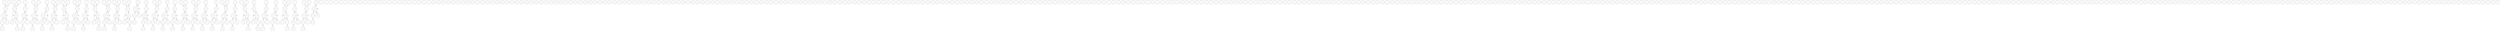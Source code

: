 graph G {
    node [shape=circle, width=1.0, height=1.0, fixedsize=true, fontsize=5];
    system_0_5 -- control_ancilla_9_th_3 [label="13"];
    system_4_7 -- control_ancilla_9_th_19 [label="11"];
    system_4_6 -- control_ancilla_9_th_19 [label="12"];
    system_0_2 -- control_ancilla_9_th_1 [label="20"];
    system_1_6 -- control_ancilla_9_th_8 [label="12"];
    system_5_7 -- control_ancilla_9_th_23 [label="12"];
    system_1_5 -- control_ancilla_9_th_8 [label="12"];
    system_7_3 -- control_ancilla_9_th_28 [label="12"];
    system_2_7 -- control_ancilla_9_th_12 [label="13"];
    system_7_2 -- control_ancilla_9_th_28 [label="12"];
    system_6_1 -- control_ancilla_9_th_24 [label="12"];
    system_2_6 -- control_ancilla_9_th_12 [label="12"];
    system_3_7 -- control_ancilla_9_th_16 [label="12"];
    system_4_2 -- control_ancilla_9_th_17 [label="15"];
    system_7_5 -- control_ancilla_9_th_29 [label="15"];
    system_5_3 -- control_ancilla_9_th_21 [label="15"];
    system_7_4 -- control_ancilla_9_th_29 [label="12"];
    system_5_2 -- control_ancilla_9_th_21 [label="12"];
    system_6_3 -- control_ancilla_9_th_25 [label="12"];
    control_ancilla_8_th_28 -- control_9_th_28 [label="14"];
    control_ancilla_8_th_27 -- control_9_th_27 [label="14"];
    control_ancilla_8_th_26 -- control_9_th_26 [label="14"];
    control_ancilla_8_th_24 -- control_9_th_24 [label="14"];
    control_ancilla_8_th_23 -- control_9_th_23 [label="14"];
    control_ancilla_8_th_22 -- control_9_th_22 [label="14"];
    control_ancilla_8_th_21 -- control_9_th_21 [label="14"];
    control_ancilla_8_th_20 -- control_9_th_20 [label="14"];
    control_ancilla_8_th_15 -- control_9_th_15 [label="14"];
    control_ancilla_8_th_14 -- control_9_th_14 [label="14"];
    control_ancilla_8_th_8 -- control_9_th_8 [label="14"];
    control_ancilla_8_th_7 -- control_9_th_7 [label="14"];
    control_ancilla_8_th_6 -- control_9_th_6 [label="14"];
    control_ancilla_8_th_4 -- control_9_th_4 [label="14"];
    control_ancilla_8_th_1 -- control_9_th_1 [label="14"];
    control_ancilla_8_th_0 -- control_9_th_0 [label="14"];
    system_3_3 -- control_ancilla_9_th_14 [label="15"];
    system_3_2 -- control_ancilla_9_th_14 [label="12"];
    system_0_7 -- control_ancilla_9_th_5 [label="21"];
    system_7_7 -- control_ancilla_9_th_30 [label="15"];
    system_0_3 -- control_ancilla_9_th_2 [label="21"];
    system_5_5 -- control_ancilla_9_th_22 [label="14"];
    system_2_4 -- control_ancilla_9_th_11 [label="13"];
    system_1_3 -- control_ancilla_9_th_7 [label="14"];
    system_7_6 -- control_ancilla_9_th_30 [label="12"];
    system_5_4 -- control_ancilla_9_th_22 [label="11"];
    control_ancilla_8_th_14 -- control_ancilla_7_th_14 [label="21"];
    control_ancilla_9_th_29 -- control_ancilla_8_th_29 [label="42"];
    control_ancilla_9_th_28 -- control_ancilla_8_th_28 [label="42"];
    control_ancilla_9_th_27 -- control_9_th_27 [label="14"];
    control_ancilla_9_th_27 -- control_ancilla_8_th_27 [label="42"];
    control_ancilla_9_th_25 -- control_9_th_25 [label="14"];
    control_ancilla_9_th_25 -- control_ancilla_8_th_25 [label="42"];
    control_ancilla_8_th_13 -- control_ancilla_7_th_13 [label="21"];
    control_ancilla_9_th_24 -- control_ancilla_8_th_24 [label="42"];
    control_ancilla_9_th_22 -- control_9_th_22 [label="14"];
    control_ancilla_9_th_23 -- control_9_th_23 [label="14"];
    control_ancilla_9_th_19 -- control_9_th_19 [label="14"];
    control_ancilla_9_th_19 -- control_ancilla_8_th_19 [label="42"];
    control_ancilla_9_th_18 -- control_9_th_18 [label="14"];
    control_ancilla_9_th_18 -- control_ancilla_8_th_18 [label="42"];
    control_ancilla_9_th_17 -- control_9_th_17 [label="14"];
    control_ancilla_9_th_16 -- control_ancilla_8_th_16 [label="42"];
    control_ancilla_7_th_9 -- control_ancilla_6_th_9 [label="11"];
    control_ancilla_9_th_15 -- control_9_th_15 [label="14"];
    control_ancilla_9_th_14 -- control_ancilla_8_th_14 [label="42"];
    control_ancilla_9_th_10 -- control_ancilla_8_th_10 [label="42"];
    control_ancilla_7_th_31 -- control_ancilla_6_th_31 [label="11"];
    control_ancilla_9_th_6 -- control_ancilla_8_th_6 [label="42"];
    control_ancilla_9_th_3 -- control_ancilla_8_th_3 [label="42"];
    control_ancilla_9_th_1 -- control_9_th_1 [label="14"];
    control_ancilla_9_th_0 -- control_9_th_0 [label="14"];
    control_ancilla_8_th_31 -- control_ancilla_7_th_31 [label="21"];
    control_ancilla_8_th_26 -- control_ancilla_7_th_26 [label="21"];
    control_ancilla_9_th_29 -- control_9_th_29 [label="14"];
    control_ancilla_9_th_13 -- control_ancilla_8_th_13 [label="42"];
    control_ancilla_7_th_3 -- control_ancilla_6_th_3 [label="11"];
    control_ancilla_8_th_24 -- control_ancilla_7_th_24 [label="21"];
    control_ancilla_9_th_12 -- control_9_th_12 [label="14"];
    system_5_1 -- control_ancilla_9_th_20 [label="12"];
    control_ancilla_8_th_21 -- control_ancilla_7_th_21 [label="21"];
    control_ancilla_8_th_19 -- control_ancilla_7_th_19 [label="21"];
    control_ancilla_8_th_16 -- control_ancilla_7_th_16 [label="21"];
    control_ancilla_9_th_30 -- control_9_th_30 [label="14"];
    control_ancilla_8_th_15 -- control_ancilla_7_th_15 [label="21"];
    control_ancilla_8_th_9 -- control_ancilla_7_th_9 [label="21"];
    control_ancilla_8_th_8 -- control_ancilla_7_th_8 [label="21"];
    control_ancilla_8_th_7 -- control_ancilla_7_th_7 [label="21"];
    control_ancilla_8_th_3 -- control_ancilla_7_th_3 [label="21"];
    control_ancilla_8_th_11 -- control_ancilla_7_th_11 [label="21"];
    control_ancilla_8_th_4 -- control_ancilla_7_th_4 [label="21"];
    control_ancilla_8_th_0 -- control_ancilla_7_th_0 [label="21"];
    control_ancilla_9_th_31 -- control_ancilla_8_th_31 [label="42"];
    control_ancilla_9_th_21 -- control_ancilla_8_th_21 [label="42"];
    control_ancilla_9_th_28 -- control_9_th_28 [label="14"];
    control_ancilla_9_th_7 -- control_ancilla_8_th_7 [label="42"];
    control_ancilla_7_th_24 -- control_ancilla_6_th_24 [label="11"];
    control_ancilla_8_th_22 -- control_ancilla_7_th_22 [label="21"];
    control_ancilla_7_th_22 -- control_ancilla_6_th_22 [label="11"];
    control_ancilla_7_th_21 -- control_ancilla_6_th_21 [label="11"];
    control_ancilla_7_th_15 -- control_ancilla_6_th_15 [label="11"];
    control_ancilla_7_th_13 -- control_ancilla_6_th_13 [label="11"];
    control_ancilla_9_th_0 -- control_ancilla_8_th_0 [label="42"];
    control_ancilla_7_th_12 -- control_ancilla_6_th_12 [label="11"];
    control_ancilla_8_th_11 -- control_9_th_11 [label="14"];
    control_ancilla_7_th_10 -- control_ancilla_6_th_10 [label="11"];
    control_ancilla_8_th_10 -- control_ancilla_7_th_10 [label="21"];
    control_ancilla_7_th_8 -- control_ancilla_6_th_8 [label="11"];
    control_ancilla_7_th_6 -- control_ancilla_6_th_6 [label="11"];
    control_ancilla_7_th_5 -- control_ancilla_6_th_5 [label="11"];
    control_ancilla_9_th_4 -- control_ancilla_8_th_4 [label="42"];
    control_ancilla_7_th_2 -- control_ancilla_6_th_2 [label="11"];
    control_ancilla_7_th_1 -- control_ancilla_6_th_1 [label="11"];
    control_ancilla_7_th_0 -- control_ancilla_6_th_0 [label="11"];
    control_ancilla_9_th_8 -- control_9_th_8 [label="14"];
    control_ancilla_9_th_3 -- control_9_th_3 [label="14"];
    control_ancilla_9_th_20 -- control_ancilla_8_th_20 [label="42"];
    control_ancilla_8_th_1 -- control_ancilla_7_th_1 [label="21"];
    system_0_1 -- control_ancilla_9_th_0 [label="16"];
    control_ancilla_9_th_9 -- control_ancilla_8_th_9 [label="42"];
    control_ancilla_9_th_13 -- control_9_th_13 [label="14"];
    system_4_3 -- control_ancilla_9_th_18 [label="12"];
    control_ancilla_9_th_22 -- control_ancilla_8_th_22 [label="42"];
    control_ancilla_9_th_14 -- control_9_th_14 [label="14"];
    system_0_4 -- control_ancilla_9_th_3 [label="15"];
    control_ancilla_8_th_25 -- control_ancilla_7_th_25 [label="21"];
    control_ancilla_7_th_19 -- control_ancilla_6_th_19 [label="11"];
    system_6_6 -- control_ancilla_9_th_26 [label="13"];
    control_ancilla_7_th_25 -- control_ancilla_6_th_25 [label="11"];
    control_ancilla_9_th_17 -- control_ancilla_8_th_17 [label="42"];
    control_ancilla_9_th_12 -- control_ancilla_8_th_12 [label="42"];
    control_ancilla_9_th_2 -- control_9_th_2 [label="14"];
    control_ancilla_8_th_17 -- control_ancilla_7_th_17 [label="21"];
    control_ancilla_7_th_29 -- control_ancilla_6_th_29 [label="11"];
    control_ancilla_8_th_19 -- control_9_th_19 [label="14"];
    control_ancilla_9_th_9 -- control_9_th_9 [label="14"];
    control_ancilla_9_th_11 -- control_9_th_11 [label="14"];
    control_ancilla_8_th_3 -- control_9_th_3 [label="14"];
    control_ancilla_7_th_17 -- control_ancilla_6_th_17 [label="11"];
    control_ancilla_7_th_23 -- control_ancilla_6_th_23 [label="11"];
    control_ancilla_7_th_20 -- control_ancilla_6_th_20 [label="11"];
    system_1_2 -- control_ancilla_9_th_7 [label="11"];
    system_4_1 -- control_ancilla_9_th_17 [label="12"];
    control_ancilla_8_th_30 -- control_ancilla_7_th_30 [label="21"];
    control_ancilla_9_th_30 -- control_ancilla_8_th_30 [label="42"];
    control_ancilla_8_th_10 -- control_9_th_10 [label="14"];
    control_ancilla_7_th_30 -- control_ancilla_6_th_30 [label="11"];
    control_ancilla_8_th_25 -- control_9_th_25 [label="14"];
    system_1_1 -- control_ancilla_9_th_6 [label="15"];
    control_ancilla_7_th_16 -- control_ancilla_6_th_16 [label="11"];
    system_3_5 -- control_ancilla_9_th_15 [label="12"];
    control_ancilla_8_th_18 -- control_9_th_18 [label="14"];
    control_ancilla_9_th_24 -- control_9_th_24 [label="14"];
    control_ancilla_8_th_12 -- control_ancilla_7_th_12 [label="21"];
    control_ancilla_9_th_20 -- control_9_th_20 [label="14"];
    control_ancilla_9_th_15 -- control_ancilla_8_th_15 [label="42"];
    system_1_7 -- control_ancilla_9_th_9 [label="12"];
    control_ancilla_9_th_10 -- control_9_th_10 [label="14"];
    control_ancilla_9_th_5 -- control_ancilla_8_th_5 [label="42"];
    control_ancilla_8_th_2 -- control_9_th_2 [label="14"];
    control_ancilla_8_th_16 -- control_9_th_16 [label="14"];
    system_0_6 -- control_ancilla_9_th_4 [label="20"];
    system_4_4 -- control_ancilla_9_th_18 [label="15"];
    control_ancilla_9_th_5 -- control_9_th_5 [label="14"];
    control_ancilla_7_th_4 -- control_ancilla_6_th_4 [label="11"];
    control_ancilla_9_th_31 -- control_9_th_31 [label="14"];
    control_ancilla_9_th_26 -- control_ancilla_8_th_26 [label="42"];
    control_ancilla_7_th_28 -- control_ancilla_6_th_28 [label="11"];
    control_ancilla_9_th_2 -- control_ancilla_8_th_2 [label="42"];
    control_ancilla_9_th_21 -- control_9_th_21 [label="14"];
    control_ancilla_9_th_6 -- control_9_th_6 [label="14"];
    control_ancilla_8_th_13 -- control_9_th_13 [label="14"];
    control_ancilla_8_th_12 -- control_9_th_12 [label="14"];
    control_ancilla_7_th_18 -- control_ancilla_6_th_18 [label="11"];
    control_ancilla_7_th_27 -- control_ancilla_6_th_27 [label="11"];
    control_ancilla_8_th_23 -- control_ancilla_7_th_23 [label="21"];
    control_ancilla_8_th_28 -- control_ancilla_7_th_28 [label="21"];
    control_ancilla_9_th_7 -- control_9_th_7 [label="14"];
    control_ancilla_8_th_2 -- control_ancilla_7_th_2 [label="21"];
    system_6_4 -- control_ancilla_9_th_25 [label="15"];
    control_ancilla_8_th_29 -- control_ancilla_7_th_29 [label="21"];
    control_ancilla_9_th_23 -- control_ancilla_8_th_23 [label="42"];
    control_ancilla_8_th_17 -- control_9_th_17 [label="14"];
    control_ancilla_8_th_18 -- control_ancilla_7_th_18 [label="21"];
    control_ancilla_8_th_27 -- control_ancilla_7_th_27 [label="21"];
    system_6_2 -- control_ancilla_9_th_24 [label="13"];
    control_ancilla_8_th_29 -- control_9_th_29 [label="14"];
    control_ancilla_9_th_4 -- control_9_th_4 [label="14"];
    control_ancilla_9_th_8 -- control_ancilla_8_th_8 [label="42"];
    control_ancilla_8_th_9 -- control_9_th_9 [label="14"];
    system_0_0 -- control_ancilla_9_th_0 [label="15"];
    control_ancilla_9_th_11 -- control_ancilla_8_th_11 [label="42"];
    system_2_2 -- control_ancilla_9_th_10 [label="15"];
    control_ancilla_7_th_26 -- control_ancilla_6_th_26 [label="11"];
    control_ancilla_9_th_26 -- control_9_th_26 [label="14"];
    control_ancilla_8_th_5 -- control_ancilla_7_th_5 [label="21"];
    control_ancilla_7_th_7 -- control_ancilla_6_th_7 [label="11"];
    system_2_1 -- control_ancilla_9_th_10 [label="12"];
    control_ancilla_8_th_31 -- control_9_th_31 [label="14"];
    control_ancilla_9_th_16 -- control_9_th_16 [label="14"];
    control_ancilla_8_th_20 -- control_ancilla_7_th_20 [label="21"];
    control_ancilla_8_th_5 -- control_9_th_5 [label="14"];
    control_ancilla_7_th_11 -- control_ancilla_6_th_11 [label="11"];
    control_ancilla_7_th_14 -- control_ancilla_6_th_14 [label="11"];
    system_3_1 -- control_ancilla_9_th_13 [label="14"];
    control_ancilla_8_th_30 -- control_9_th_30 [label="14"];
    control_ancilla_8_th_6 -- control_ancilla_7_th_6 [label="21"];
    control_ancilla_9_th_1 -- control_ancilla_8_th_1 [label="42"];
    system_8_7 [pos="26,0!"];
    system_8_6 [pos="25,7!"];
    system_8_5 [pos="0,8!"];
    system_8_3 [pos="1,8!"];
    system_8_2 [pos="2,8!"];
    system_8_1 [pos="3,8!"];
    system_7_8 [pos="4,8!"];
    system_7_6 [pos="0,0!"];
    system_7_4 [pos="1,0!"];
    system_7_2 [pos="2,0!"];
    system_7_0 [pos="5,8!"];
    system_6_5 [pos="6,8!"];
    system_6_4 [pos="3,0!"];
    system_6_2 [pos="4,0!"];
    system_6_0 [pos="7,8!"];
    system_5_7 [pos="5,0!"];
    system_5_5 [pos="6,0!"];
    system_5_0 [pos="8,8!"];
    system_4_7 [pos="7,0!"];
    system_4_5 [pos="9,8!"];
    system_4_4 [pos="8,0!"];
    system_4_2 [pos="9,0!"];
    system_4_1 [pos="10,0!"];
    system_3_8 [pos="10,8!"];
    system_3_6 [pos="11,8!"];
    system_3_4 [pos="12,8!"];
    system_3_3 [pos="11,0!"];
    system_3_0 [pos="13,8!"];
    system_2_8 [pos="14,8!"];
    system_2_6 [pos="12,0!"];
    system_4_0 [pos="15,8!"];
    system_2_4 [pos="13,0!"];
    system_2_3 [pos="16,8!"];
    system_2_2 [pos="14,0!"];
    system_2_1 [pos="15,0!"];
    system_1_7 [pos="16,0!"];
    system_8_4 [pos="17,8!"];
    system_1_6 [pos="17,0!"];
    system_1_5 [pos="18,0!"];
    system_1_3 [pos="19,0!"];
    system_1_1 [pos="20,0!"];
    system_0_8 [pos="18,8!"];
    system_0_6 [pos="21,0!"];
    system_0_4 [pos="22,0!"];
    system_0_0 [pos="23,0!"];
    control_ancilla_9_th_9 [pos="24,0!"];
    control_ancilla_9_th_6 [pos="25,0!"];
    control_ancilla_9_th_5 [pos="0,1!"];
    control_ancilla_9_th_31 [pos="1,1!"];
    control_ancilla_9_th_29 [pos="2,1!"];
    system_0_1 [pos="3,1!"];
    control_ancilla_9_th_28 [pos="4,1!"];
    control_ancilla_9_th_26 [pos="5,1!"];
    control_ancilla_9_th_24 [pos="6,1!"];
    control_ancilla_9_th_21 [pos="7,1!"];
    control_ancilla_9_th_20 [pos="8,1!"];
    control_ancilla_9_th_19 [pos="9,1!"];
    control_ancilla_9_th_18 [pos="10,1!"];
    system_2_7 [pos="11,1!"];
    control_ancilla_9_th_17 [pos="12,1!"];
    control_ancilla_9_th_12 [pos="13,1!"];
    control_ancilla_8_th_8 [pos="14,1!"];
    control_ancilla_8_th_7 [pos="15,1!"];
    control_ancilla_8_th_5 [pos="16,1!"];
    control_ancilla_8_th_31 [pos="17,1!"];
    control_ancilla_8_th_30 [pos="18,1!"];
    control_ancilla_8_th_29 [pos="19,1!"];
    control_ancilla_8_th_28 [pos="20,1!"];
    control_ancilla_9_th_22 [pos="21,1!"];
    control_ancilla_8_th_26 [pos="22,1!"];
    control_ancilla_8_th_23 [pos="23,1!"];
    control_ancilla_8_th_18 [pos="24,1!"];
    control_ancilla_8_th_17 [pos="25,1!"];
    control_ancilla_9_th_1 [pos="0,2!"];
    control_ancilla_8_th_4 [pos="1,2!"];
    control_ancilla_8_th_16 [pos="2,2!"];
    control_ancilla_8_th_15 [pos="3,2!"];
    control_ancilla_9_th_3 [pos="4,2!"];
    control_ancilla_8_th_21 [pos="5,2!"];
    control_ancilla_8_th_14 [pos="6,2!"];
    control_ancilla_8_th_11 [pos="7,2!"];
    control_ancilla_8_th_10 [pos="8,2!"];
    control_ancilla_8_th_0 [pos="9,2!"];
    control_ancilla_7_th_8 [pos="10,2!"];
    control_ancilla_7_th_7 [pos="11,2!"];
    control_ancilla_7_th_5 [pos="12,2!"];
    control_ancilla_7_th_31 [pos="13,2!"];
    system_1_0 [pos="19,8!"];
    control_ancilla_7_th_6 [pos="14,2!"];
    control_ancilla_7_th_30 [pos="15,2!"];
    control_ancilla_7_th_3 [pos="16,2!"];
    control_ancilla_7_th_29 [pos="17,2!"];
    control_ancilla_9_th_25 [pos="18,2!"];
    control_ancilla_7_th_28 [pos="19,2!"];
    control_ancilla_7_th_27 [pos="20,2!"];
    control_ancilla_7_th_26 [pos="21,2!"];
    control_ancilla_7_th_25 [pos="22,2!"];
    control_ancilla_7_th_24 [pos="23,2!"];
    system_3_2 [pos="24,2!"];
    control_ancilla_7_th_4 [pos="25,2!"];
    control_ancilla_7_th_23 [pos="0,3!"];
    control_ancilla_7_th_22 [pos="1,3!"];
    system_3_5 [pos="2,3!"];
    control_ancilla_7_th_21 [pos="3,3!"];
    control_ancilla_7_th_19 [pos="4,3!"];
    control_ancilla_7_th_18 [pos="5,3!"];
    control_ancilla_7_th_16 [pos="6,3!"];
    control_ancilla_7_th_15 [pos="7,3!"];
    control_ancilla_7_th_14 [pos="8,3!"];
    control_ancilla_7_th_12 [pos="9,3!"];
    control_ancilla_6_th_9 [pos="10,3!"];
    control_ancilla_8_th_6 [pos="11,3!"];
    control_ancilla_6_th_6 [pos="12,3!"];
    system_2_5 [pos="20,8!"];
    control_ancilla_6_th_28 [pos="13,3!"];
    control_ancilla_6_th_27 [pos="14,3!"];
    control_ancilla_6_th_26 [pos="15,3!"];
    control_ancilla_6_th_23 [pos="16,3!"];
    control_ancilla_6_th_20 [pos="17,3!"];
    control_ancilla_6_th_2 [pos="18,3!"];
    control_ancilla_6_th_19 [pos="19,3!"];
    control_ancilla_6_th_18 [pos="20,3!"];
    control_ancilla_6_th_15 [pos="21,3!"];
    control_ancilla_6_th_13 [pos="22,3!"];
    control_ancilla_6_th_12 [pos="23,3!"];
    control_ancilla_6_th_11 [pos="24,3!"];
    control_ancilla_6_th_14 [pos="25,3!"];
    control_ancilla_6_th_10 [pos="0,4!"];
    control_ancilla_6_th_1 [pos="1,4!"];
    system_0_3 [pos="2,4!"];
    control_ancilla_6_th_0 [pos="3,4!"];
    control_ancilla_5_th_9 [pos="21,8!"];
    control_ancilla_5_th_6 [pos="22,8!"];
    control_ancilla_5_th_5 [pos="23,8!"];
    control_ancilla_8_th_2 [pos="4,4!"];
    control_ancilla_8_th_1 [pos="5,4!"];
    control_ancilla_5_th_4 [pos="24,8!"];
    control_ancilla_5_th_31 [pos="25,8!"];
    control_ancilla_5_th_30 [pos="0,9!"];
    control_ancilla_5_th_3 [pos="1,9!"];
    control_ancilla_5_th_29 [pos="2,9!"];
    control_ancilla_5_th_28 [pos="3,9!"];
    control_ancilla_5_th_27 [pos="4,9!"];
    control_ancilla_5_th_22 [pos="5,9!"];
    control_ancilla_5_th_21 [pos="6,9!"];
    control_ancilla_5_th_20 [pos="7,9!"];
    control_ancilla_5_th_2 [pos="8,9!"];
    control_ancilla_5_th_19 [pos="9,9!"];
    control_ancilla_5_th_17 [pos="10,9!"];
    control_ancilla_5_th_12 [pos="11,9!"];
    control_ancilla_5_th_0 [pos="12,9!"];
    control_ancilla_4_th_9 [pos="13,9!"];
    control_ancilla_4_th_8 [pos="14,9!"];
    control_ancilla_4_th_7 [pos="15,9!"];
    control_ancilla_4_th_6 [pos="16,9!"];
    control_ancilla_4_th_5 [pos="17,9!"];
    control_ancilla_4_th_4 [pos="18,9!"];
    control_ancilla_6_th_21 [pos="6,4!"];
    control_ancilla_4_th_3 [pos="19,9!"];
    control_ancilla_4_th_27 [pos="20,9!"];
    control_ancilla_4_th_26 [pos="21,9!"];
    control_ancilla_4_th_25 [pos="22,9!"];
    control_ancilla_4_th_21 [pos="23,9!"];
    control_ancilla_7_th_17 [pos="7,4!"];
    control_ancilla_4_th_19 [pos="24,9!"];
    control_4_th_7 [pos="25,9!"];
    control_ancilla_4_th_18 [pos="0,10!"];
    control_ancilla_4_th_16 [pos="1,10!"];
    control_ancilla_4_th_15 [pos="2,10!"];
    control_ancilla_4_th_1 [pos="3,10!"];
    control_ancilla_3_th_6 [pos="4,10!"];
    control_8_th_3 [pos="5,10!"];
    control_ancilla_3_th_5 [pos="6,10!"];
    control_ancilla_8_th_27 [pos="8,4!"];
    control_ancilla_3_th_3 [pos="7,10!"];
    control_ancilla_3_th_29 [pos="8,10!"];
    control_5_th_16 [pos="9,10!"];
    control_ancilla_3_th_27 [pos="10,10!"];
    control_ancilla_3_th_26 [pos="11,10!"];
    system_0_7 [pos="9,4!"];
    control_ancilla_3_th_7 [pos="12,10!"];
    control_7_th_26 [pos="13,10!"];
    control_ancilla_3_th_25 [pos="14,10!"];
    control_ancilla_3_th_24 [pos="15,10!"];
    control_6_th_21 [pos="16,10!"];
    control_ancilla_3_th_22 [pos="17,10!"];
    control_ancilla_5_th_11 [pos="18,10!"];
    control_0_th_18 [pos="19,10!"];
    control_9_th_28 [pos="10,4!"];
    control_ancilla_4_th_17 [pos="20,10!"];
    control_7_th_28 [pos="21,10!"];
    control_ancilla_3_th_18 [pos="22,10!"];
    control_ancilla_3_th_16 [pos="23,10!"];
    control_ancilla_3_th_15 [pos="24,10!"];
    control_5_th_30 [pos="25,10!"];
    control_ancilla_3_th_14 [pos="0,11!"];
    system_1_8 [pos="1,11!"];
    control_ancilla_3_th_12 [pos="2,11!"];
    control_4_th_30 [pos="3,11!"];
    control_ancilla_2_th_8 [pos="4,11!"];
    system_7_3 [pos="11,4!"];
    control_ancilla_9_th_0 [pos="12,4!"];
    control_4_th_2 [pos="5,11!"];
    control_ancilla_4_th_10 [pos="6,11!"];
    control_0_th_24 [pos="7,11!"];
    control_ancilla_2_th_30 [pos="8,11!"];
    system_5_6 [pos="9,11!"];
    control_4_th_18 [pos="10,11!"];
    control_ancilla_2_th_28 [pos="11,11!"];
    control_1_th_23 [pos="12,11!"];
    control_8_th_13 [pos="13,11!"];
    control_ancilla_2_th_26 [pos="14,11!"];
    control_ancilla_4_th_11 [pos="15,11!"];
    control_1_th_10 [pos="16,11!"];
    control_ancilla_2_th_16 [pos="17,11!"];
    control_ancilla_2_th_14 [pos="18,11!"];
    control_9_th_8 [pos="13,4!"];
    control_ancilla_2_th_10 [pos="19,11!"];
    control_ancilla_8_th_12 [pos="14,4!"];
    control_ancilla_6_th_16 [pos="15,4!"];
    control_ancilla_3_th_20 [pos="20,11!"];
    control_7_th_5 [pos="21,11!"];
    control_ancilla_1_th_16 [pos="22,11!"];
    control_0_th_9 [pos="23,11!"];
    control_ancilla_1_th_12 [pos="24,11!"];
    control_ancilla_1_th_0 [pos="25,11!"];
    control_ancilla_6_th_22 [pos="16,4!"];
    control_1_th_31 [pos="0,12!"];
    control_4_th_20 [pos="1,12!"];
    control_8_th_21 [pos="2,12!"];
    control_ancilla_0_th_24 [pos="3,12!"];
    control_9_th_9 [pos="17,4!"];
    control_1_th_17 [pos="4,12!"];
    control_ancilla_3_th_31 [pos="5,12!"];
    control_2_th_21 [pos="6,12!"];
    control_9_th_4 [pos="18,4!"];
    control_2_th_1 [pos="7,12!"];
    control_9_th_27 [pos="19,4!"];
    control_9_th_26 [pos="20,4!"];
    control_3_th_19 [pos="8,12!"];
    control_9_th_23 [pos="21,4!"];
    control_9_th_2 [pos="22,4!"];
    system_7_5 [pos="23,4!"];
    control_1_th_13 [pos="9,12!"];
    control_9_th_14 [pos="24,4!"];
    control_8_th_8 [pos="10,12!"];
    control_6_th_19 [pos="11,12!"];
    control_ancilla_1_th_20 [pos="12,12!"];
    control_ancilla_7_th_0 [pos="25,4!"];
    control_8_th_7 [pos="13,12!"];
    control_ancilla_7_th_9 [pos="0,5!"];
    control_8_th_6 [pos="14,12!"];
    control_ancilla_4_th_0 [pos="15,12!"];
    control_7_th_31 [pos="16,12!"];
    control_8_th_30 [pos="17,12!"];
    control_8_th_29 [pos="18,12!"];
    control_8_th_24 [pos="19,12!"];
    control_ancilla_6_th_4 [pos="1,5!"];
    control_ancilla_4_th_28 [pos="20,12!"];
    control_8_th_22 [pos="21,12!"];
    control_ancilla_1_th_4 [pos="22,12!"];
    control_ancilla_5_th_23 [pos="23,12!"];
    control_8_th_20 [pos="24,12!"];
    control_8_th_14 [pos="25,12!"];
    control_ancilla_3_th_1 [pos="0,13!"];
    control_2_th_11 [pos="1,13!"];
    control_8_th_11 [pos="2,13!"];
    control_8_th_1 [pos="3,13!"];
    system_7_1 [pos="4,13!"];
    control_ancilla_7_th_13 [pos="2,5!"];
    control_7_th_9 [pos="5,13!"];
    control_ancilla_2_th_18 [pos="6,13!"];
    control_ancilla_6_th_30 [pos="3,5!"];
    control_ancilla_3_th_4 [pos="7,13!"];
    control_7_th_8 [pos="8,13!"];
    control_9_th_13 [pos="4,5!"];
    control_7_th_7 [pos="9,13!"];
    system_6_8 [pos="10,13!"];
    control_ancilla_4_th_22 [pos="11,13!"];
    control_7_th_30 [pos="12,13!"];
    control_1_th_14 [pos="13,13!"];
    control_7_th_3 [pos="14,13!"];
    control_0_th_17 [pos="15,13!"];
    control_ancilla_2_th_4 [pos="16,13!"];
    control_7_th_27 [pos="17,13!"];
    control_7_th_25 [pos="18,13!"];
    system_6_6 [pos="5,5!"];
    control_ancilla_5_th_1 [pos="19,13!"];
    control_2_th_12 [pos="20,13!"];
    control_ancilla_0_th_0 [pos="21,13!"];
    control_8_th_19 [pos="22,13!"];
    control_4_th_24 [pos="23,13!"];
    control_9_th_0 [pos="6,5!"];
    system_5_1 [pos="7,5!"];
    control_7_th_23 [pos="24,13!"];
    control_7_th_21 [pos="25,13!"];
    control_9_th_1 [pos="8,5!"];
    control_7_th_20 [pos="0,14!"];
    control_7_th_2 [pos="1,14!"];
    control_7_th_17 [pos="2,14!"];
    control_7_th_1 [pos="3,14!"];
    control_7_th_16 [pos="4,14!"];
    control_0_th_12 [pos="5,14!"];
    control_ancilla_2_th_12 [pos="6,14!"];
    control_ancilla_9_th_10 [pos="9,5!"];
    control_7_th_15 [pos="7,14!"];
    control_ancilla_3_th_9 [pos="8,14!"];
    system_4_6 [pos="10,5!"];
    control_7_th_13 [pos="9,14!"];
    control_7_th_24 [pos="10,14!"];
    system_8_0 [pos="11,14!"];
    control_7_th_11 [pos="12,14!"];
    control_7_th_19 [pos="13,14!"];
    control_7_th_0 [pos="14,14!"];
    control_1_th_5 [pos="15,14!"];
    control_6_th_9 [pos="16,14!"];
    control_6_th_6 [pos="17,14!"];
    control_ancilla_4_th_20 [pos="18,14!"];
    control_ancilla_2_th_0 [pos="19,14!"];
    control_6_th_5 [pos="20,14!"];
    control_6_th_31 [pos="21,14!"];
    control_2_th_31 [pos="22,14!"];
    control_6_th_30 [pos="23,14!"];
    control_8_th_0 [pos="24,14!"];
    control_6_th_29 [pos="25,14!"];
    control_1_th_11 [pos="0,15!"];
    control_ancilla_3_th_0 [pos="1,15!"];
    system_6_1 [pos="11,5!"];
    control_3_th_9 [pos="2,15!"];
    control_ancilla_3_th_10 [pos="3,15!"];
    control_6_th_4 [pos="4,15!"];
    control_6_th_28 [pos="5,15!"];
    control_7_th_12 [pos="6,15!"];
    system_2_0 [pos="7,15!"];
    control_6_th_8 [pos="8,15!"];
    control_5_th_7 [pos="9,15!"];
    control_6_th_27 [pos="10,15!"];
    control_3_th_21 [pos="11,15!"];
    control_6_th_26 [pos="12,15!"];
    control_8_th_18 [pos="13,15!"];
    control_ancilla_9_th_15 [pos="12,5!"];
    control_8_th_10 [pos="14,15!"];
    control_2_th_18 [pos="15,15!"];
    control_8_th_12 [pos="16,15!"];
    control_6_th_25 [pos="17,15!"];
    control_0_th_19 [pos="18,15!"];
    control_6_th_23 [pos="19,15!"];
    control_6_th_22 [pos="20,15!"];
    control_2_th_6 [pos="21,15!"];
    control_6_th_16 [pos="22,15!"];
    control_2_th_3 [pos="23,15!"];
    control_6_th_2 [pos="24,15!"];
    control_2_th_7 [pos="25,15!"];
    control_8_th_17 [pos="0,16!"];
    control_ancilla_6_th_31 [pos="13,5!"];
    control_6_th_18 [pos="1,16!"];
    control_6_th_17 [pos="2,16!"];
    control_ancilla_4_th_23 [pos="3,16!"];
    control_ancilla_8_th_24 [pos="14,5!"];
    control_9_th_6 [pos="15,5!"];
    control_0_th_27 [pos="4,16!"];
    control_ancilla_9_th_13 [pos="16,5!"];
    control_1_th_20 [pos="5,16!"];
    control_ancilla_5_th_25 [pos="6,16!"];
    control_6_th_12 [pos="7,16!"];
    control_5_th_9 [pos="8,16!"];
    control_ancilla_6_th_5 [pos="17,5!"];
    control_0_th_29 [pos="9,16!"];
    control_3_th_17 [pos="10,16!"];
    control_5_th_8 [pos="11,16!"];
    control_0_th_11 [pos="12,16!"];
    control_5_th_4 [pos="13,16!"];
    control_8_th_15 [pos="14,16!"];
    control_1_th_30 [pos="15,16!"];
    control_1_th_16 [pos="16,16!"];
    control_5_th_31 [pos="17,16!"];
    control_9_th_7 [pos="18,5!"];
    control_7_th_14 [pos="18,16!"];
    control_2_th_27 [pos="19,16!"];
    control_5_th_27 [pos="20,16!"];
    control_0_th_0 [pos="21,16!"];
    control_5_th_25 [pos="22,16!"];
    control_5_th_22 [pos="23,16!"];
    system_5_3 [pos="19,5!"];
    system_3_7 [pos="20,5!"];
    control_0_th_13 [pos="24,16!"];
    control_5_th_21 [pos="25,16!"];
    control_ancilla_8_th_3 [pos="21,5!"];
    control_5_th_3 [pos="0,17!"];
    control_5_th_20 [pos="1,17!"];
    control_0_th_7 [pos="2,17!"];
    control_9_th_3 [pos="22,5!"];
    control_0_th_22 [pos="3,17!"];
    control_5_th_2 [pos="4,17!"];
    control_ancilla_5_th_16 [pos="5,17!"];
    control_9_th_16 [pos="23,5!"];
    control_8_th_4 [pos="6,17!"];
    control_8_th_26 [pos="7,17!"];
    control_6_th_11 [pos="8,17!"];
    control_7_th_18 [pos="9,17!"];
    control_ancilla_5_th_10 [pos="10,17!"];
    control_1_th_4 [pos="11,17!"];
    control_5_th_15 [pos="12,17!"];
    control_9_th_20 [pos="24,5!"];
    control_ancilla_3_th_19 [pos="13,17!"];
    control_ancilla_8_th_9 [pos="25,5!"];
    control_ancilla_2_th_22 [pos="14,17!"];
    control_6_th_1 [pos="15,17!"];
    system_8_8 [pos="16,17!"];
    system_0_5 [pos="0,6!"];
    control_5_th_12 [pos="17,17!"];
    control_7_th_4 [pos="18,17!"];
    control_2_th_30 [pos="19,17!"];
    control_5_th_18 [pos="20,17!"];
    control_5_th_11 [pos="21,17!"];
    control_ancilla_2_th_2 [pos="22,17!"];
    control_5_th_1 [pos="23,17!"];
    control_7_th_29 [pos="24,17!"];
    control_1_th_6 [pos="25,17!"];
    control_4_th_9 [pos="0,18!"];
    control_ancilla_1_th_24 [pos="1,18!"];
    control_3_th_23 [pos="2,18!"];
    control_4_th_8 [pos="3,18!"];
    control_ancilla_1_th_28 [pos="4,18!"];
    control_4_th_5 [pos="5,18!"];
    control_6_th_24 [pos="6,18!"];
    control_9_th_22 [pos="1,6!"];
    control_4_th_4 [pos="7,18!"];
    control_ancilla_9_th_7 [pos="2,6!"];
    control_ancilla_9_th_11 [pos="3,6!"];
    control_1_th_21 [pos="8,18!"];
    control_4_th_31 [pos="9,18!"];
    control_4_th_28 [pos="10,18!"];
    control_ancilla_1_th_8 [pos="11,18!"];
    system_3_1 [pos="4,6!"];
    control_9_th_19 [pos="5,6!"];
    control_5_th_13 [pos="12,18!"];
    control_ancilla_6_th_7 [pos="6,6!"];
    control_ancilla_5_th_13 [pos="13,18!"];
    control_8_th_16 [pos="14,18!"];
    control_0_th_2 [pos="15,18!"];
    control_ancilla_6_th_3 [pos="7,6!"];
    control_4_th_27 [pos="16,18!"];
    control_8_th_25 [pos="17,18!"];
    control_4_th_26 [pos="18,18!"];
    control_0_th_6 [pos="19,18!"];
    control_1_th_24 [pos="20,18!"];
    control_ancilla_3_th_8 [pos="21,18!"];
    control_4_th_23 [pos="22,18!"];
    control_9_th_25 [pos="8,6!"];
    control_4_th_6 [pos="23,18!"];
    control_4_th_13 [pos="24,18!"];
    control_9_th_29 [pos="9,6!"];
    control_ancilla_6_th_8 [pos="10,6!"];
    control_4_th_15 [pos="25,18!"];
    control_3_th_25 [pos="0,19!"];
    control_4_th_22 [pos="1,19!"];
    control_ancilla_8_th_20 [pos="11,6!"];
    control_8_th_9 [pos="2,19!"];
    control_4_th_21 [pos="3,19!"];
    control_4_th_14 [pos="4,19!"];
    control_2_th_20 [pos="5,19!"];
    control_5_th_29 [pos="6,19!"];
    control_0_th_10 [pos="7,19!"];
    control_5_th_5 [pos="8,19!"];
    control_ancilla_5_th_18 [pos="9,19!"];
    control_ancilla_4_th_2 [pos="10,19!"];
    control_ancilla_3_th_30 [pos="11,19!"];
    system_7_7 [pos="12,6!"];
    control_0_th_16 [pos="12,19!"];
    control_ancilla_9_th_30 [pos="13,6!"];
    control_4_th_19 [pos="13,19!"];
    control_4_th_17 [pos="14,19!"];
    control_4_th_10 [pos="15,19!"];
    control_4_th_1 [pos="16,19!"];
    control_3_th_8 [pos="17,19!"];
    control_3_th_7 [pos="18,19!"];
    control_2_th_17 [pos="19,19!"];
    control_3_th_6 [pos="20,19!"];
    control_ancilla_8_th_13 [pos="14,6!"];
    control_3_th_2 [pos="21,19!"];
    control_3_th_5 [pos="22,19!"];
    control_5_th_0 [pos="23,19!"];
    control_ancilla_7_th_1 [pos="15,6!"];
    control_3_th_31 [pos="24,19!"];
    control_3_th_28 [pos="25,19!"];
    control_9_th_17 [pos="16,6!"];
    control_6_th_10 [pos="0,20!"];
    control_3_th_22 [pos="1,20!"];
    control_8_th_31 [pos="2,20!"];
    control_1_th_3 [pos="3,20!"];
    control_3_th_16 [pos="4,20!"];
    control_ancilla_3_th_13 [pos="5,20!"];
    control_3_th_15 [pos="6,20!"];
    control_4_th_3 [pos="7,20!"];
    control_5_th_19 [pos="8,20!"];
    control_3_th_13 [pos="9,20!"];
    control_3_th_18 [pos="10,20!"];
    control_3_th_12 [pos="11,20!"];
    control_3_th_24 [pos="12,20!"];
    control_1_th_19 [pos="13,20!"];
    control_2_th_15 [pos="14,20!"];
    control_3_th_0 [pos="15,20!"];
    control_2_th_9 [pos="16,20!"];
    control_2_th_29 [pos="17,20!"];
    control_2_th_28 [pos="18,20!"];
    control_4_th_29 [pos="19,20!"];
    control_4_th_16 [pos="20,20!"];
    control_ancilla_7_th_20 [pos="17,6!"];
    control_2_th_26 [pos="21,20!"];
    control_ancilla_8_th_22 [pos="18,6!"];
    control_3_th_1 [pos="22,20!"];
    control_5_th_17 [pos="23,20!"];
    control_2_th_25 [pos="24,20!"];
    control_ancilla_6_th_29 [pos="19,6!"];
    control_6_th_20 [pos="25,20!"];
    control_8_th_28 [pos="0,21!"];
    control_5_th_28 [pos="1,21!"];
    control_ancilla_3_th_11 [pos="2,21!"];
    control_2_th_22 [pos="3,21!"];
    control_ancilla_9_th_14 [pos="20,6!"];
    control_2_th_24 [pos="4,21!"];
    control_8_th_27 [pos="5,21!"];
    control_ancilla_5_th_14 [pos="6,21!"];
    control_2_th_23 [pos="7,21!"];
    control_ancilla_4_th_12 [pos="8,21!"];
    control_ancilla_2_th_20 [pos="9,21!"];
    control_ancilla_9_th_2 [pos="21,6!"];
    control_1_th_29 [pos="10,21!"];
    control_3_th_20 [pos="11,21!"];
    control_3_th_11 [pos="12,21!"];
    control_5_th_24 [pos="13,21!"];
    control_ancilla_3_th_21 [pos="14,21!"];
    control_1_th_27 [pos="15,21!"];
    control_1_th_25 [pos="16,21!"];
    control_2_th_2 [pos="17,21!"];
    control_5_th_14 [pos="18,21!"];
    control_5_th_26 [pos="19,21!"];
    control_0_th_20 [pos="20,21!"];
    control_ancilla_7_th_10 [pos="22,6!"];
    control_2_th_16 [pos="21,21!"];
    control_2_th_14 [pos="22,21!"];
    control_4_th_0 [pos="23,21!"];
    control_2_th_5 [pos="24,21!"];
    control_3_th_27 [pos="25,21!"];
    control_ancilla_6_th_17 [pos="23,6!"];
    control_1_th_8 [pos="0,22!"];
    control_ancilla_3_th_23 [pos="1,22!"];
    control_9_th_5 [pos="24,6!"];
    system_1_4 [pos="2,22!"];
    control_0_th_31 [pos="3,22!"];
    control_ancilla_4_th_29 [pos="4,22!"];
    control_2_th_13 [pos="5,22!"];
    system_5_4 [pos="25,6!"];
    control_ancilla_9_th_16 [pos="0,7!"];
    control_5_th_6 [pos="6,22!"];
    control_ancilla_9_th_8 [pos="1,7!"];
    control_ancilla_3_th_17 [pos="7,22!"];
    control_9_th_30 [pos="2,7!"];
    control_3_th_4 [pos="8,22!"];
    control_2_th_19 [pos="9,22!"];
    control_2_th_10 [pos="10,22!"];
    control_1_th_12 [pos="11,22!"];
    control_1_th_7 [pos="12,22!"];
    control_6_th_14 [pos="13,22!"];
    control_ancilla_5_th_24 [pos="14,22!"];
    control_2_th_0 [pos="15,22!"];
    control_5_th_10 [pos="16,22!"];
    control_4_th_11 [pos="17,22!"];
    system_6_3 [pos="3,7!"];
    control_4_th_12 [pos="18,22!"];
    control_3_th_14 [pos="19,22!"];
    control_9_th_21 [pos="4,7!"];
    control_ancilla_9_th_27 [pos="5,7!"];
    control_3_th_10 [pos="20,22!"];
    control_ancilla_6_th_25 [pos="6,7!"];
    control_ancilla_5_th_7 [pos="21,22!"];
    control_ancilla_0_th_16 [pos="22,22!"];
    control_0_th_14 [pos="23,22!"];
    control_ancilla_8_th_25 [pos="7,7!"];
    control_ancilla_3_th_28 [pos="24,22!"];
    control_1_th_28 [pos="25,22!"];
    control_0_th_1 [pos="0,23!"];
    control_ancilla_2_th_6 [pos="1,23!"];
    control_4_th_25 [pos="2,23!"];
    control_ancilla_5_th_8 [pos="3,23!"];
    control_1_th_9 [pos="4,23!"];
    control_1_th_26 [pos="5,23!"];
    control_ancilla_2_th_24 [pos="6,23!"];
    system_4_3 [pos="8,7!"];
    control_1_th_22 [pos="7,23!"];
    control_6_th_13 [pos="8,23!"];
    control_0_th_5 [pos="9,23!"];
    control_8_th_23 [pos="10,23!"];
    control_2_th_8 [pos="11,23!"];
    control_8_th_2 [pos="12,23!"];
    system_5_2 [pos="9,7!"];
    control_6_th_3 [pos="13,23!"];
    control_ancilla_7_th_2 [pos="10,7!"];
    control_7_th_6 [pos="14,23!"];
    control_0_th_8 [pos="15,23!"];
    system_4_8 [pos="16,23!"];
    control_7_th_22 [pos="17,23!"];
    control_3_th_29 [pos="18,23!"];
    control_7_th_10 [pos="19,23!"];
    control_2_th_4 [pos="20,23!"];
    control_0_th_15 [pos="21,23!"];
    control_ancilla_4_th_24 [pos="22,23!"];
    control_8_th_5 [pos="23,23!"];
    control_ancilla_7_th_11 [pos="11,7!"];
    control_ancilla_4_th_13 [pos="24,23!"];
    control_ancilla_4_th_30 [pos="25,23!"];
    control_3_th_3 [pos="0,24!"];
    system_0_2 [pos="12,7!"];
    control_9_th_12 [pos="13,7!"];
    control_9_th_31 [pos="14,7!"];
    control_1_th_2 [pos="1,24!"];
    control_ancilla_4_th_14 [pos="2,24!"];
    control_3_th_26 [pos="3,24!"];
    control_0_th_4 [pos="4,24!"];
    control_9_th_24 [pos="15,7!"];
    control_ancilla_4_th_31 [pos="5,24!"];
    control_9_th_11 [pos="16,7!"];
    system_6_7 [pos="6,24!"];
    control_ancilla_6_th_24 [pos="17,7!"];
    control_6_th_7 [pos="7,24!"];
    control_ancilla_0_th_8 [pos="8,24!"];
    control_ancilla_5_th_26 [pos="9,24!"];
    control_3_th_30 [pos="10,24!"];
    control_ancilla_3_th_2 [pos="11,24!"];
    control_ancilla_5_th_15 [pos="12,24!"];
    control_1_th_18 [pos="13,24!"];
    control_ancilla_9_th_4 [pos="18,7!"];
    control_0_th_3 [pos="14,24!"];
    control_0_th_28 [pos="15,24!"];
    control_ancilla_9_th_23 [pos="19,7!"];
    control_0_th_25 [pos="16,24!"];
    control_5_th_23 [pos="17,24!"];
    control_ancilla_8_th_19 [pos="20,7!"];
    control_0_th_26 [pos="18,24!"];
    control_6_th_0 [pos="19,24!"];
    control_0_th_23 [pos="20,24!"];
    control_1_th_15 [pos="21,24!"];
    system_5_8 [pos="22,24!"];
    control_0_th_30 [pos="23,24!"];
    control_9_th_18 [pos="21,7!"];
    control_6_th_15 [pos="24,24!"];
    control_9_th_15 [pos="22,7!"];
    control_9_th_10 [pos="23,7!"];
    control_1_th_1 [pos="25,24!"];
    control_1_th_0 [pos="0,25!"];
    system_1_2 [pos="24,7!"];
    control_0_th_21 [pos="1,25!"];
}
